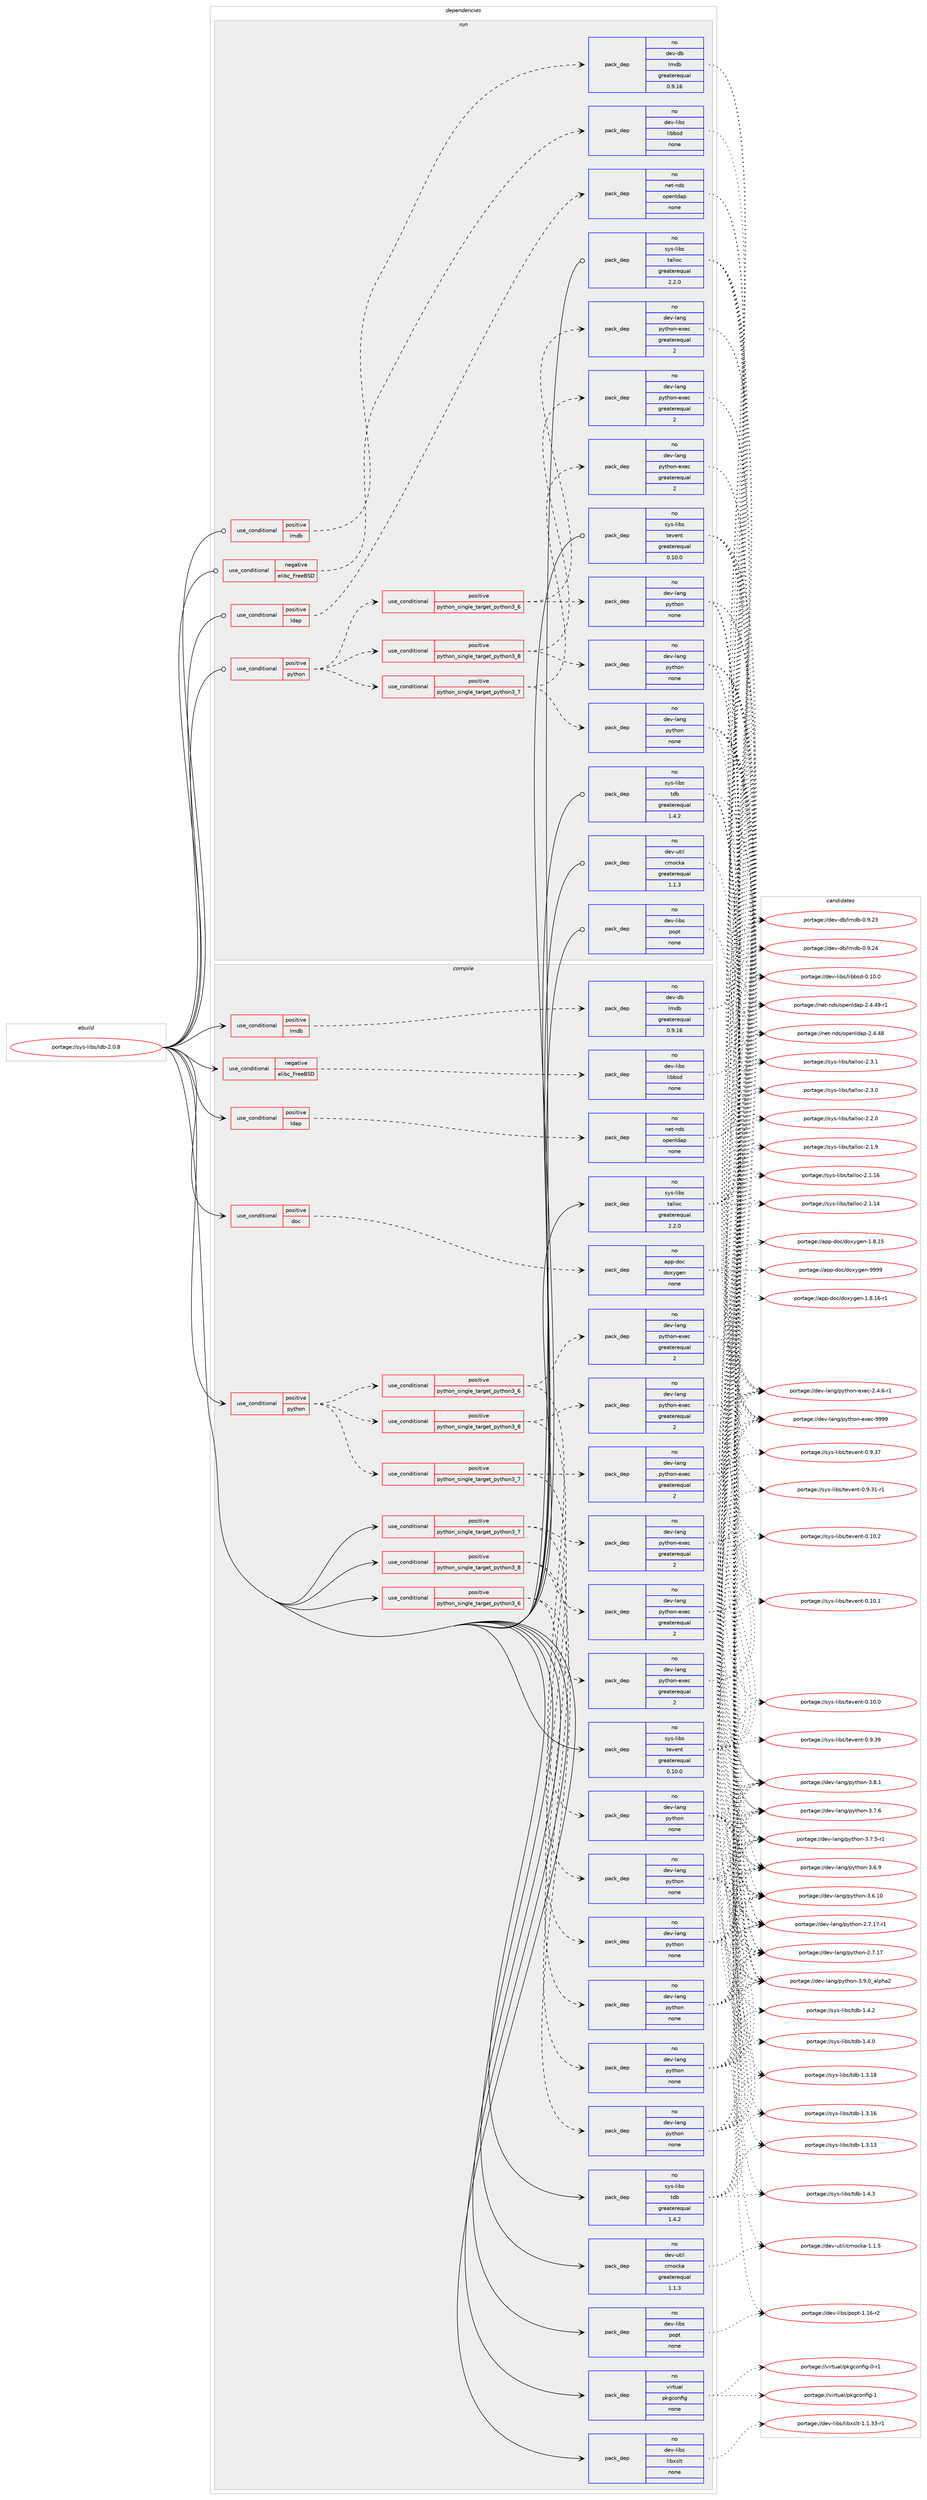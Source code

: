 digraph prolog {

# *************
# Graph options
# *************

newrank=true;
concentrate=true;
compound=true;
graph [rankdir=LR,fontname=Helvetica,fontsize=10,ranksep=1.5];#, ranksep=2.5, nodesep=0.2];
edge  [arrowhead=vee];
node  [fontname=Helvetica,fontsize=10];

# **********
# The ebuild
# **********

subgraph cluster_leftcol {
color=gray;
rank=same;
label=<<i>ebuild</i>>;
id [label="portage://sys-libs/ldb-2.0.8", color=red, width=4, href="../sys-libs/ldb-2.0.8.svg"];
}

# ****************
# The dependencies
# ****************

subgraph cluster_midcol {
color=gray;
label=<<i>dependencies</i>>;
subgraph cluster_compile {
fillcolor="#eeeeee";
style=filled;
label=<<i>compile</i>>;
subgraph cond7909 {
dependency41909 [label=<<TABLE BORDER="0" CELLBORDER="1" CELLSPACING="0" CELLPADDING="4"><TR><TD ROWSPAN="3" CELLPADDING="10">use_conditional</TD></TR><TR><TD>negative</TD></TR><TR><TD>elibc_FreeBSD</TD></TR></TABLE>>, shape=none, color=red];
subgraph pack33035 {
dependency41910 [label=<<TABLE BORDER="0" CELLBORDER="1" CELLSPACING="0" CELLPADDING="4" WIDTH="220"><TR><TD ROWSPAN="6" CELLPADDING="30">pack_dep</TD></TR><TR><TD WIDTH="110">no</TD></TR><TR><TD>dev-libs</TD></TR><TR><TD>libbsd</TD></TR><TR><TD>none</TD></TR><TR><TD></TD></TR></TABLE>>, shape=none, color=blue];
}
dependency41909:e -> dependency41910:w [weight=20,style="dashed",arrowhead="vee"];
}
id:e -> dependency41909:w [weight=20,style="solid",arrowhead="vee"];
subgraph cond7910 {
dependency41911 [label=<<TABLE BORDER="0" CELLBORDER="1" CELLSPACING="0" CELLPADDING="4"><TR><TD ROWSPAN="3" CELLPADDING="10">use_conditional</TD></TR><TR><TD>positive</TD></TR><TR><TD>doc</TD></TR></TABLE>>, shape=none, color=red];
subgraph pack33036 {
dependency41912 [label=<<TABLE BORDER="0" CELLBORDER="1" CELLSPACING="0" CELLPADDING="4" WIDTH="220"><TR><TD ROWSPAN="6" CELLPADDING="30">pack_dep</TD></TR><TR><TD WIDTH="110">no</TD></TR><TR><TD>app-doc</TD></TR><TR><TD>doxygen</TD></TR><TR><TD>none</TD></TR><TR><TD></TD></TR></TABLE>>, shape=none, color=blue];
}
dependency41911:e -> dependency41912:w [weight=20,style="dashed",arrowhead="vee"];
}
id:e -> dependency41911:w [weight=20,style="solid",arrowhead="vee"];
subgraph cond7911 {
dependency41913 [label=<<TABLE BORDER="0" CELLBORDER="1" CELLSPACING="0" CELLPADDING="4"><TR><TD ROWSPAN="3" CELLPADDING="10">use_conditional</TD></TR><TR><TD>positive</TD></TR><TR><TD>ldap</TD></TR></TABLE>>, shape=none, color=red];
subgraph pack33037 {
dependency41914 [label=<<TABLE BORDER="0" CELLBORDER="1" CELLSPACING="0" CELLPADDING="4" WIDTH="220"><TR><TD ROWSPAN="6" CELLPADDING="30">pack_dep</TD></TR><TR><TD WIDTH="110">no</TD></TR><TR><TD>net-nds</TD></TR><TR><TD>openldap</TD></TR><TR><TD>none</TD></TR><TR><TD></TD></TR></TABLE>>, shape=none, color=blue];
}
dependency41913:e -> dependency41914:w [weight=20,style="dashed",arrowhead="vee"];
}
id:e -> dependency41913:w [weight=20,style="solid",arrowhead="vee"];
subgraph cond7912 {
dependency41915 [label=<<TABLE BORDER="0" CELLBORDER="1" CELLSPACING="0" CELLPADDING="4"><TR><TD ROWSPAN="3" CELLPADDING="10">use_conditional</TD></TR><TR><TD>positive</TD></TR><TR><TD>lmdb</TD></TR></TABLE>>, shape=none, color=red];
subgraph pack33038 {
dependency41916 [label=<<TABLE BORDER="0" CELLBORDER="1" CELLSPACING="0" CELLPADDING="4" WIDTH="220"><TR><TD ROWSPAN="6" CELLPADDING="30">pack_dep</TD></TR><TR><TD WIDTH="110">no</TD></TR><TR><TD>dev-db</TD></TR><TR><TD>lmdb</TD></TR><TR><TD>greaterequal</TD></TR><TR><TD>0.9.16</TD></TR></TABLE>>, shape=none, color=blue];
}
dependency41915:e -> dependency41916:w [weight=20,style="dashed",arrowhead="vee"];
}
id:e -> dependency41915:w [weight=20,style="solid",arrowhead="vee"];
subgraph cond7913 {
dependency41917 [label=<<TABLE BORDER="0" CELLBORDER="1" CELLSPACING="0" CELLPADDING="4"><TR><TD ROWSPAN="3" CELLPADDING="10">use_conditional</TD></TR><TR><TD>positive</TD></TR><TR><TD>python</TD></TR></TABLE>>, shape=none, color=red];
subgraph cond7914 {
dependency41918 [label=<<TABLE BORDER="0" CELLBORDER="1" CELLSPACING="0" CELLPADDING="4"><TR><TD ROWSPAN="3" CELLPADDING="10">use_conditional</TD></TR><TR><TD>positive</TD></TR><TR><TD>python_single_target_python3_6</TD></TR></TABLE>>, shape=none, color=red];
subgraph pack33039 {
dependency41919 [label=<<TABLE BORDER="0" CELLBORDER="1" CELLSPACING="0" CELLPADDING="4" WIDTH="220"><TR><TD ROWSPAN="6" CELLPADDING="30">pack_dep</TD></TR><TR><TD WIDTH="110">no</TD></TR><TR><TD>dev-lang</TD></TR><TR><TD>python</TD></TR><TR><TD>none</TD></TR><TR><TD></TD></TR></TABLE>>, shape=none, color=blue];
}
dependency41918:e -> dependency41919:w [weight=20,style="dashed",arrowhead="vee"];
subgraph pack33040 {
dependency41920 [label=<<TABLE BORDER="0" CELLBORDER="1" CELLSPACING="0" CELLPADDING="4" WIDTH="220"><TR><TD ROWSPAN="6" CELLPADDING="30">pack_dep</TD></TR><TR><TD WIDTH="110">no</TD></TR><TR><TD>dev-lang</TD></TR><TR><TD>python-exec</TD></TR><TR><TD>greaterequal</TD></TR><TR><TD>2</TD></TR></TABLE>>, shape=none, color=blue];
}
dependency41918:e -> dependency41920:w [weight=20,style="dashed",arrowhead="vee"];
}
dependency41917:e -> dependency41918:w [weight=20,style="dashed",arrowhead="vee"];
subgraph cond7915 {
dependency41921 [label=<<TABLE BORDER="0" CELLBORDER="1" CELLSPACING="0" CELLPADDING="4"><TR><TD ROWSPAN="3" CELLPADDING="10">use_conditional</TD></TR><TR><TD>positive</TD></TR><TR><TD>python_single_target_python3_7</TD></TR></TABLE>>, shape=none, color=red];
subgraph pack33041 {
dependency41922 [label=<<TABLE BORDER="0" CELLBORDER="1" CELLSPACING="0" CELLPADDING="4" WIDTH="220"><TR><TD ROWSPAN="6" CELLPADDING="30">pack_dep</TD></TR><TR><TD WIDTH="110">no</TD></TR><TR><TD>dev-lang</TD></TR><TR><TD>python</TD></TR><TR><TD>none</TD></TR><TR><TD></TD></TR></TABLE>>, shape=none, color=blue];
}
dependency41921:e -> dependency41922:w [weight=20,style="dashed",arrowhead="vee"];
subgraph pack33042 {
dependency41923 [label=<<TABLE BORDER="0" CELLBORDER="1" CELLSPACING="0" CELLPADDING="4" WIDTH="220"><TR><TD ROWSPAN="6" CELLPADDING="30">pack_dep</TD></TR><TR><TD WIDTH="110">no</TD></TR><TR><TD>dev-lang</TD></TR><TR><TD>python-exec</TD></TR><TR><TD>greaterequal</TD></TR><TR><TD>2</TD></TR></TABLE>>, shape=none, color=blue];
}
dependency41921:e -> dependency41923:w [weight=20,style="dashed",arrowhead="vee"];
}
dependency41917:e -> dependency41921:w [weight=20,style="dashed",arrowhead="vee"];
subgraph cond7916 {
dependency41924 [label=<<TABLE BORDER="0" CELLBORDER="1" CELLSPACING="0" CELLPADDING="4"><TR><TD ROWSPAN="3" CELLPADDING="10">use_conditional</TD></TR><TR><TD>positive</TD></TR><TR><TD>python_single_target_python3_8</TD></TR></TABLE>>, shape=none, color=red];
subgraph pack33043 {
dependency41925 [label=<<TABLE BORDER="0" CELLBORDER="1" CELLSPACING="0" CELLPADDING="4" WIDTH="220"><TR><TD ROWSPAN="6" CELLPADDING="30">pack_dep</TD></TR><TR><TD WIDTH="110">no</TD></TR><TR><TD>dev-lang</TD></TR><TR><TD>python</TD></TR><TR><TD>none</TD></TR><TR><TD></TD></TR></TABLE>>, shape=none, color=blue];
}
dependency41924:e -> dependency41925:w [weight=20,style="dashed",arrowhead="vee"];
subgraph pack33044 {
dependency41926 [label=<<TABLE BORDER="0" CELLBORDER="1" CELLSPACING="0" CELLPADDING="4" WIDTH="220"><TR><TD ROWSPAN="6" CELLPADDING="30">pack_dep</TD></TR><TR><TD WIDTH="110">no</TD></TR><TR><TD>dev-lang</TD></TR><TR><TD>python-exec</TD></TR><TR><TD>greaterequal</TD></TR><TR><TD>2</TD></TR></TABLE>>, shape=none, color=blue];
}
dependency41924:e -> dependency41926:w [weight=20,style="dashed",arrowhead="vee"];
}
dependency41917:e -> dependency41924:w [weight=20,style="dashed",arrowhead="vee"];
}
id:e -> dependency41917:w [weight=20,style="solid",arrowhead="vee"];
subgraph cond7917 {
dependency41927 [label=<<TABLE BORDER="0" CELLBORDER="1" CELLSPACING="0" CELLPADDING="4"><TR><TD ROWSPAN="3" CELLPADDING="10">use_conditional</TD></TR><TR><TD>positive</TD></TR><TR><TD>python_single_target_python3_6</TD></TR></TABLE>>, shape=none, color=red];
subgraph pack33045 {
dependency41928 [label=<<TABLE BORDER="0" CELLBORDER="1" CELLSPACING="0" CELLPADDING="4" WIDTH="220"><TR><TD ROWSPAN="6" CELLPADDING="30">pack_dep</TD></TR><TR><TD WIDTH="110">no</TD></TR><TR><TD>dev-lang</TD></TR><TR><TD>python</TD></TR><TR><TD>none</TD></TR><TR><TD></TD></TR></TABLE>>, shape=none, color=blue];
}
dependency41927:e -> dependency41928:w [weight=20,style="dashed",arrowhead="vee"];
subgraph pack33046 {
dependency41929 [label=<<TABLE BORDER="0" CELLBORDER="1" CELLSPACING="0" CELLPADDING="4" WIDTH="220"><TR><TD ROWSPAN="6" CELLPADDING="30">pack_dep</TD></TR><TR><TD WIDTH="110">no</TD></TR><TR><TD>dev-lang</TD></TR><TR><TD>python-exec</TD></TR><TR><TD>greaterequal</TD></TR><TR><TD>2</TD></TR></TABLE>>, shape=none, color=blue];
}
dependency41927:e -> dependency41929:w [weight=20,style="dashed",arrowhead="vee"];
}
id:e -> dependency41927:w [weight=20,style="solid",arrowhead="vee"];
subgraph cond7918 {
dependency41930 [label=<<TABLE BORDER="0" CELLBORDER="1" CELLSPACING="0" CELLPADDING="4"><TR><TD ROWSPAN="3" CELLPADDING="10">use_conditional</TD></TR><TR><TD>positive</TD></TR><TR><TD>python_single_target_python3_7</TD></TR></TABLE>>, shape=none, color=red];
subgraph pack33047 {
dependency41931 [label=<<TABLE BORDER="0" CELLBORDER="1" CELLSPACING="0" CELLPADDING="4" WIDTH="220"><TR><TD ROWSPAN="6" CELLPADDING="30">pack_dep</TD></TR><TR><TD WIDTH="110">no</TD></TR><TR><TD>dev-lang</TD></TR><TR><TD>python</TD></TR><TR><TD>none</TD></TR><TR><TD></TD></TR></TABLE>>, shape=none, color=blue];
}
dependency41930:e -> dependency41931:w [weight=20,style="dashed",arrowhead="vee"];
subgraph pack33048 {
dependency41932 [label=<<TABLE BORDER="0" CELLBORDER="1" CELLSPACING="0" CELLPADDING="4" WIDTH="220"><TR><TD ROWSPAN="6" CELLPADDING="30">pack_dep</TD></TR><TR><TD WIDTH="110">no</TD></TR><TR><TD>dev-lang</TD></TR><TR><TD>python-exec</TD></TR><TR><TD>greaterequal</TD></TR><TR><TD>2</TD></TR></TABLE>>, shape=none, color=blue];
}
dependency41930:e -> dependency41932:w [weight=20,style="dashed",arrowhead="vee"];
}
id:e -> dependency41930:w [weight=20,style="solid",arrowhead="vee"];
subgraph cond7919 {
dependency41933 [label=<<TABLE BORDER="0" CELLBORDER="1" CELLSPACING="0" CELLPADDING="4"><TR><TD ROWSPAN="3" CELLPADDING="10">use_conditional</TD></TR><TR><TD>positive</TD></TR><TR><TD>python_single_target_python3_8</TD></TR></TABLE>>, shape=none, color=red];
subgraph pack33049 {
dependency41934 [label=<<TABLE BORDER="0" CELLBORDER="1" CELLSPACING="0" CELLPADDING="4" WIDTH="220"><TR><TD ROWSPAN="6" CELLPADDING="30">pack_dep</TD></TR><TR><TD WIDTH="110">no</TD></TR><TR><TD>dev-lang</TD></TR><TR><TD>python</TD></TR><TR><TD>none</TD></TR><TR><TD></TD></TR></TABLE>>, shape=none, color=blue];
}
dependency41933:e -> dependency41934:w [weight=20,style="dashed",arrowhead="vee"];
subgraph pack33050 {
dependency41935 [label=<<TABLE BORDER="0" CELLBORDER="1" CELLSPACING="0" CELLPADDING="4" WIDTH="220"><TR><TD ROWSPAN="6" CELLPADDING="30">pack_dep</TD></TR><TR><TD WIDTH="110">no</TD></TR><TR><TD>dev-lang</TD></TR><TR><TD>python-exec</TD></TR><TR><TD>greaterequal</TD></TR><TR><TD>2</TD></TR></TABLE>>, shape=none, color=blue];
}
dependency41933:e -> dependency41935:w [weight=20,style="dashed",arrowhead="vee"];
}
id:e -> dependency41933:w [weight=20,style="solid",arrowhead="vee"];
subgraph pack33051 {
dependency41936 [label=<<TABLE BORDER="0" CELLBORDER="1" CELLSPACING="0" CELLPADDING="4" WIDTH="220"><TR><TD ROWSPAN="6" CELLPADDING="30">pack_dep</TD></TR><TR><TD WIDTH="110">no</TD></TR><TR><TD>dev-libs</TD></TR><TR><TD>libxslt</TD></TR><TR><TD>none</TD></TR><TR><TD></TD></TR></TABLE>>, shape=none, color=blue];
}
id:e -> dependency41936:w [weight=20,style="solid",arrowhead="vee"];
subgraph pack33052 {
dependency41937 [label=<<TABLE BORDER="0" CELLBORDER="1" CELLSPACING="0" CELLPADDING="4" WIDTH="220"><TR><TD ROWSPAN="6" CELLPADDING="30">pack_dep</TD></TR><TR><TD WIDTH="110">no</TD></TR><TR><TD>dev-libs</TD></TR><TR><TD>popt</TD></TR><TR><TD>none</TD></TR><TR><TD></TD></TR></TABLE>>, shape=none, color=blue];
}
id:e -> dependency41937:w [weight=20,style="solid",arrowhead="vee"];
subgraph pack33053 {
dependency41938 [label=<<TABLE BORDER="0" CELLBORDER="1" CELLSPACING="0" CELLPADDING="4" WIDTH="220"><TR><TD ROWSPAN="6" CELLPADDING="30">pack_dep</TD></TR><TR><TD WIDTH="110">no</TD></TR><TR><TD>dev-util</TD></TR><TR><TD>cmocka</TD></TR><TR><TD>greaterequal</TD></TR><TR><TD>1.1.3</TD></TR></TABLE>>, shape=none, color=blue];
}
id:e -> dependency41938:w [weight=20,style="solid",arrowhead="vee"];
subgraph pack33054 {
dependency41939 [label=<<TABLE BORDER="0" CELLBORDER="1" CELLSPACING="0" CELLPADDING="4" WIDTH="220"><TR><TD ROWSPAN="6" CELLPADDING="30">pack_dep</TD></TR><TR><TD WIDTH="110">no</TD></TR><TR><TD>sys-libs</TD></TR><TR><TD>talloc</TD></TR><TR><TD>greaterequal</TD></TR><TR><TD>2.2.0</TD></TR></TABLE>>, shape=none, color=blue];
}
id:e -> dependency41939:w [weight=20,style="solid",arrowhead="vee"];
subgraph pack33055 {
dependency41940 [label=<<TABLE BORDER="0" CELLBORDER="1" CELLSPACING="0" CELLPADDING="4" WIDTH="220"><TR><TD ROWSPAN="6" CELLPADDING="30">pack_dep</TD></TR><TR><TD WIDTH="110">no</TD></TR><TR><TD>sys-libs</TD></TR><TR><TD>tdb</TD></TR><TR><TD>greaterequal</TD></TR><TR><TD>1.4.2</TD></TR></TABLE>>, shape=none, color=blue];
}
id:e -> dependency41940:w [weight=20,style="solid",arrowhead="vee"];
subgraph pack33056 {
dependency41941 [label=<<TABLE BORDER="0" CELLBORDER="1" CELLSPACING="0" CELLPADDING="4" WIDTH="220"><TR><TD ROWSPAN="6" CELLPADDING="30">pack_dep</TD></TR><TR><TD WIDTH="110">no</TD></TR><TR><TD>sys-libs</TD></TR><TR><TD>tevent</TD></TR><TR><TD>greaterequal</TD></TR><TR><TD>0.10.0</TD></TR></TABLE>>, shape=none, color=blue];
}
id:e -> dependency41941:w [weight=20,style="solid",arrowhead="vee"];
subgraph pack33057 {
dependency41942 [label=<<TABLE BORDER="0" CELLBORDER="1" CELLSPACING="0" CELLPADDING="4" WIDTH="220"><TR><TD ROWSPAN="6" CELLPADDING="30">pack_dep</TD></TR><TR><TD WIDTH="110">no</TD></TR><TR><TD>virtual</TD></TR><TR><TD>pkgconfig</TD></TR><TR><TD>none</TD></TR><TR><TD></TD></TR></TABLE>>, shape=none, color=blue];
}
id:e -> dependency41942:w [weight=20,style="solid",arrowhead="vee"];
}
subgraph cluster_compileandrun {
fillcolor="#eeeeee";
style=filled;
label=<<i>compile and run</i>>;
}
subgraph cluster_run {
fillcolor="#eeeeee";
style=filled;
label=<<i>run</i>>;
subgraph cond7920 {
dependency41943 [label=<<TABLE BORDER="0" CELLBORDER="1" CELLSPACING="0" CELLPADDING="4"><TR><TD ROWSPAN="3" CELLPADDING="10">use_conditional</TD></TR><TR><TD>negative</TD></TR><TR><TD>elibc_FreeBSD</TD></TR></TABLE>>, shape=none, color=red];
subgraph pack33058 {
dependency41944 [label=<<TABLE BORDER="0" CELLBORDER="1" CELLSPACING="0" CELLPADDING="4" WIDTH="220"><TR><TD ROWSPAN="6" CELLPADDING="30">pack_dep</TD></TR><TR><TD WIDTH="110">no</TD></TR><TR><TD>dev-libs</TD></TR><TR><TD>libbsd</TD></TR><TR><TD>none</TD></TR><TR><TD></TD></TR></TABLE>>, shape=none, color=blue];
}
dependency41943:e -> dependency41944:w [weight=20,style="dashed",arrowhead="vee"];
}
id:e -> dependency41943:w [weight=20,style="solid",arrowhead="odot"];
subgraph cond7921 {
dependency41945 [label=<<TABLE BORDER="0" CELLBORDER="1" CELLSPACING="0" CELLPADDING="4"><TR><TD ROWSPAN="3" CELLPADDING="10">use_conditional</TD></TR><TR><TD>positive</TD></TR><TR><TD>ldap</TD></TR></TABLE>>, shape=none, color=red];
subgraph pack33059 {
dependency41946 [label=<<TABLE BORDER="0" CELLBORDER="1" CELLSPACING="0" CELLPADDING="4" WIDTH="220"><TR><TD ROWSPAN="6" CELLPADDING="30">pack_dep</TD></TR><TR><TD WIDTH="110">no</TD></TR><TR><TD>net-nds</TD></TR><TR><TD>openldap</TD></TR><TR><TD>none</TD></TR><TR><TD></TD></TR></TABLE>>, shape=none, color=blue];
}
dependency41945:e -> dependency41946:w [weight=20,style="dashed",arrowhead="vee"];
}
id:e -> dependency41945:w [weight=20,style="solid",arrowhead="odot"];
subgraph cond7922 {
dependency41947 [label=<<TABLE BORDER="0" CELLBORDER="1" CELLSPACING="0" CELLPADDING="4"><TR><TD ROWSPAN="3" CELLPADDING="10">use_conditional</TD></TR><TR><TD>positive</TD></TR><TR><TD>lmdb</TD></TR></TABLE>>, shape=none, color=red];
subgraph pack33060 {
dependency41948 [label=<<TABLE BORDER="0" CELLBORDER="1" CELLSPACING="0" CELLPADDING="4" WIDTH="220"><TR><TD ROWSPAN="6" CELLPADDING="30">pack_dep</TD></TR><TR><TD WIDTH="110">no</TD></TR><TR><TD>dev-db</TD></TR><TR><TD>lmdb</TD></TR><TR><TD>greaterequal</TD></TR><TR><TD>0.9.16</TD></TR></TABLE>>, shape=none, color=blue];
}
dependency41947:e -> dependency41948:w [weight=20,style="dashed",arrowhead="vee"];
}
id:e -> dependency41947:w [weight=20,style="solid",arrowhead="odot"];
subgraph cond7923 {
dependency41949 [label=<<TABLE BORDER="0" CELLBORDER="1" CELLSPACING="0" CELLPADDING="4"><TR><TD ROWSPAN="3" CELLPADDING="10">use_conditional</TD></TR><TR><TD>positive</TD></TR><TR><TD>python</TD></TR></TABLE>>, shape=none, color=red];
subgraph cond7924 {
dependency41950 [label=<<TABLE BORDER="0" CELLBORDER="1" CELLSPACING="0" CELLPADDING="4"><TR><TD ROWSPAN="3" CELLPADDING="10">use_conditional</TD></TR><TR><TD>positive</TD></TR><TR><TD>python_single_target_python3_6</TD></TR></TABLE>>, shape=none, color=red];
subgraph pack33061 {
dependency41951 [label=<<TABLE BORDER="0" CELLBORDER="1" CELLSPACING="0" CELLPADDING="4" WIDTH="220"><TR><TD ROWSPAN="6" CELLPADDING="30">pack_dep</TD></TR><TR><TD WIDTH="110">no</TD></TR><TR><TD>dev-lang</TD></TR><TR><TD>python</TD></TR><TR><TD>none</TD></TR><TR><TD></TD></TR></TABLE>>, shape=none, color=blue];
}
dependency41950:e -> dependency41951:w [weight=20,style="dashed",arrowhead="vee"];
subgraph pack33062 {
dependency41952 [label=<<TABLE BORDER="0" CELLBORDER="1" CELLSPACING="0" CELLPADDING="4" WIDTH="220"><TR><TD ROWSPAN="6" CELLPADDING="30">pack_dep</TD></TR><TR><TD WIDTH="110">no</TD></TR><TR><TD>dev-lang</TD></TR><TR><TD>python-exec</TD></TR><TR><TD>greaterequal</TD></TR><TR><TD>2</TD></TR></TABLE>>, shape=none, color=blue];
}
dependency41950:e -> dependency41952:w [weight=20,style="dashed",arrowhead="vee"];
}
dependency41949:e -> dependency41950:w [weight=20,style="dashed",arrowhead="vee"];
subgraph cond7925 {
dependency41953 [label=<<TABLE BORDER="0" CELLBORDER="1" CELLSPACING="0" CELLPADDING="4"><TR><TD ROWSPAN="3" CELLPADDING="10">use_conditional</TD></TR><TR><TD>positive</TD></TR><TR><TD>python_single_target_python3_7</TD></TR></TABLE>>, shape=none, color=red];
subgraph pack33063 {
dependency41954 [label=<<TABLE BORDER="0" CELLBORDER="1" CELLSPACING="0" CELLPADDING="4" WIDTH="220"><TR><TD ROWSPAN="6" CELLPADDING="30">pack_dep</TD></TR><TR><TD WIDTH="110">no</TD></TR><TR><TD>dev-lang</TD></TR><TR><TD>python</TD></TR><TR><TD>none</TD></TR><TR><TD></TD></TR></TABLE>>, shape=none, color=blue];
}
dependency41953:e -> dependency41954:w [weight=20,style="dashed",arrowhead="vee"];
subgraph pack33064 {
dependency41955 [label=<<TABLE BORDER="0" CELLBORDER="1" CELLSPACING="0" CELLPADDING="4" WIDTH="220"><TR><TD ROWSPAN="6" CELLPADDING="30">pack_dep</TD></TR><TR><TD WIDTH="110">no</TD></TR><TR><TD>dev-lang</TD></TR><TR><TD>python-exec</TD></TR><TR><TD>greaterequal</TD></TR><TR><TD>2</TD></TR></TABLE>>, shape=none, color=blue];
}
dependency41953:e -> dependency41955:w [weight=20,style="dashed",arrowhead="vee"];
}
dependency41949:e -> dependency41953:w [weight=20,style="dashed",arrowhead="vee"];
subgraph cond7926 {
dependency41956 [label=<<TABLE BORDER="0" CELLBORDER="1" CELLSPACING="0" CELLPADDING="4"><TR><TD ROWSPAN="3" CELLPADDING="10">use_conditional</TD></TR><TR><TD>positive</TD></TR><TR><TD>python_single_target_python3_8</TD></TR></TABLE>>, shape=none, color=red];
subgraph pack33065 {
dependency41957 [label=<<TABLE BORDER="0" CELLBORDER="1" CELLSPACING="0" CELLPADDING="4" WIDTH="220"><TR><TD ROWSPAN="6" CELLPADDING="30">pack_dep</TD></TR><TR><TD WIDTH="110">no</TD></TR><TR><TD>dev-lang</TD></TR><TR><TD>python</TD></TR><TR><TD>none</TD></TR><TR><TD></TD></TR></TABLE>>, shape=none, color=blue];
}
dependency41956:e -> dependency41957:w [weight=20,style="dashed",arrowhead="vee"];
subgraph pack33066 {
dependency41958 [label=<<TABLE BORDER="0" CELLBORDER="1" CELLSPACING="0" CELLPADDING="4" WIDTH="220"><TR><TD ROWSPAN="6" CELLPADDING="30">pack_dep</TD></TR><TR><TD WIDTH="110">no</TD></TR><TR><TD>dev-lang</TD></TR><TR><TD>python-exec</TD></TR><TR><TD>greaterequal</TD></TR><TR><TD>2</TD></TR></TABLE>>, shape=none, color=blue];
}
dependency41956:e -> dependency41958:w [weight=20,style="dashed",arrowhead="vee"];
}
dependency41949:e -> dependency41956:w [weight=20,style="dashed",arrowhead="vee"];
}
id:e -> dependency41949:w [weight=20,style="solid",arrowhead="odot"];
subgraph pack33067 {
dependency41959 [label=<<TABLE BORDER="0" CELLBORDER="1" CELLSPACING="0" CELLPADDING="4" WIDTH="220"><TR><TD ROWSPAN="6" CELLPADDING="30">pack_dep</TD></TR><TR><TD WIDTH="110">no</TD></TR><TR><TD>dev-libs</TD></TR><TR><TD>popt</TD></TR><TR><TD>none</TD></TR><TR><TD></TD></TR></TABLE>>, shape=none, color=blue];
}
id:e -> dependency41959:w [weight=20,style="solid",arrowhead="odot"];
subgraph pack33068 {
dependency41960 [label=<<TABLE BORDER="0" CELLBORDER="1" CELLSPACING="0" CELLPADDING="4" WIDTH="220"><TR><TD ROWSPAN="6" CELLPADDING="30">pack_dep</TD></TR><TR><TD WIDTH="110">no</TD></TR><TR><TD>dev-util</TD></TR><TR><TD>cmocka</TD></TR><TR><TD>greaterequal</TD></TR><TR><TD>1.1.3</TD></TR></TABLE>>, shape=none, color=blue];
}
id:e -> dependency41960:w [weight=20,style="solid",arrowhead="odot"];
subgraph pack33069 {
dependency41961 [label=<<TABLE BORDER="0" CELLBORDER="1" CELLSPACING="0" CELLPADDING="4" WIDTH="220"><TR><TD ROWSPAN="6" CELLPADDING="30">pack_dep</TD></TR><TR><TD WIDTH="110">no</TD></TR><TR><TD>sys-libs</TD></TR><TR><TD>talloc</TD></TR><TR><TD>greaterequal</TD></TR><TR><TD>2.2.0</TD></TR></TABLE>>, shape=none, color=blue];
}
id:e -> dependency41961:w [weight=20,style="solid",arrowhead="odot"];
subgraph pack33070 {
dependency41962 [label=<<TABLE BORDER="0" CELLBORDER="1" CELLSPACING="0" CELLPADDING="4" WIDTH="220"><TR><TD ROWSPAN="6" CELLPADDING="30">pack_dep</TD></TR><TR><TD WIDTH="110">no</TD></TR><TR><TD>sys-libs</TD></TR><TR><TD>tdb</TD></TR><TR><TD>greaterequal</TD></TR><TR><TD>1.4.2</TD></TR></TABLE>>, shape=none, color=blue];
}
id:e -> dependency41962:w [weight=20,style="solid",arrowhead="odot"];
subgraph pack33071 {
dependency41963 [label=<<TABLE BORDER="0" CELLBORDER="1" CELLSPACING="0" CELLPADDING="4" WIDTH="220"><TR><TD ROWSPAN="6" CELLPADDING="30">pack_dep</TD></TR><TR><TD WIDTH="110">no</TD></TR><TR><TD>sys-libs</TD></TR><TR><TD>tevent</TD></TR><TR><TD>greaterequal</TD></TR><TR><TD>0.10.0</TD></TR></TABLE>>, shape=none, color=blue];
}
id:e -> dependency41963:w [weight=20,style="solid",arrowhead="odot"];
}
}

# **************
# The candidates
# **************

subgraph cluster_choices {
rank=same;
color=gray;
label=<<i>candidates</i>>;

subgraph choice33035 {
color=black;
nodesep=1;
choice100101118451081059811547108105989811510045484649484648 [label="portage://dev-libs/libbsd-0.10.0", color=red, width=4,href="../dev-libs/libbsd-0.10.0.svg"];
dependency41910:e -> choice100101118451081059811547108105989811510045484649484648:w [style=dotted,weight="100"];
}
subgraph choice33036 {
color=black;
nodesep=1;
choice971121124510011199471001111201211031011104557575757 [label="portage://app-doc/doxygen-9999", color=red, width=4,href="../app-doc/doxygen-9999.svg"];
choice97112112451001119947100111120121103101110454946564649544511449 [label="portage://app-doc/doxygen-1.8.16-r1", color=red, width=4,href="../app-doc/doxygen-1.8.16-r1.svg"];
choice9711211245100111994710011112012110310111045494656464953 [label="portage://app-doc/doxygen-1.8.15", color=red, width=4,href="../app-doc/doxygen-1.8.15.svg"];
dependency41912:e -> choice971121124510011199471001111201211031011104557575757:w [style=dotted,weight="100"];
dependency41912:e -> choice97112112451001119947100111120121103101110454946564649544511449:w [style=dotted,weight="100"];
dependency41912:e -> choice9711211245100111994710011112012110310111045494656464953:w [style=dotted,weight="100"];
}
subgraph choice33037 {
color=black;
nodesep=1;
choice110101116451101001154711111210111010810097112455046524652574511449 [label="portage://net-nds/openldap-2.4.49-r1", color=red, width=4,href="../net-nds/openldap-2.4.49-r1.svg"];
choice11010111645110100115471111121011101081009711245504652465256 [label="portage://net-nds/openldap-2.4.48", color=red, width=4,href="../net-nds/openldap-2.4.48.svg"];
dependency41914:e -> choice110101116451101001154711111210111010810097112455046524652574511449:w [style=dotted,weight="100"];
dependency41914:e -> choice11010111645110100115471111121011101081009711245504652465256:w [style=dotted,weight="100"];
}
subgraph choice33038 {
color=black;
nodesep=1;
choice1001011184510098471081091009845484657465052 [label="portage://dev-db/lmdb-0.9.24", color=red, width=4,href="../dev-db/lmdb-0.9.24.svg"];
choice1001011184510098471081091009845484657465051 [label="portage://dev-db/lmdb-0.9.23", color=red, width=4,href="../dev-db/lmdb-0.9.23.svg"];
dependency41916:e -> choice1001011184510098471081091009845484657465052:w [style=dotted,weight="100"];
dependency41916:e -> choice1001011184510098471081091009845484657465051:w [style=dotted,weight="100"];
}
subgraph choice33039 {
color=black;
nodesep=1;
choice10010111845108971101034711212111610411111045514657464895971081121049750 [label="portage://dev-lang/python-3.9.0_alpha2", color=red, width=4,href="../dev-lang/python-3.9.0_alpha2.svg"];
choice100101118451089711010347112121116104111110455146564649 [label="portage://dev-lang/python-3.8.1", color=red, width=4,href="../dev-lang/python-3.8.1.svg"];
choice100101118451089711010347112121116104111110455146554654 [label="portage://dev-lang/python-3.7.6", color=red, width=4,href="../dev-lang/python-3.7.6.svg"];
choice1001011184510897110103471121211161041111104551465546534511449 [label="portage://dev-lang/python-3.7.5-r1", color=red, width=4,href="../dev-lang/python-3.7.5-r1.svg"];
choice100101118451089711010347112121116104111110455146544657 [label="portage://dev-lang/python-3.6.9", color=red, width=4,href="../dev-lang/python-3.6.9.svg"];
choice10010111845108971101034711212111610411111045514654464948 [label="portage://dev-lang/python-3.6.10", color=red, width=4,href="../dev-lang/python-3.6.10.svg"];
choice100101118451089711010347112121116104111110455046554649554511449 [label="portage://dev-lang/python-2.7.17-r1", color=red, width=4,href="../dev-lang/python-2.7.17-r1.svg"];
choice10010111845108971101034711212111610411111045504655464955 [label="portage://dev-lang/python-2.7.17", color=red, width=4,href="../dev-lang/python-2.7.17.svg"];
dependency41919:e -> choice10010111845108971101034711212111610411111045514657464895971081121049750:w [style=dotted,weight="100"];
dependency41919:e -> choice100101118451089711010347112121116104111110455146564649:w [style=dotted,weight="100"];
dependency41919:e -> choice100101118451089711010347112121116104111110455146554654:w [style=dotted,weight="100"];
dependency41919:e -> choice1001011184510897110103471121211161041111104551465546534511449:w [style=dotted,weight="100"];
dependency41919:e -> choice100101118451089711010347112121116104111110455146544657:w [style=dotted,weight="100"];
dependency41919:e -> choice10010111845108971101034711212111610411111045514654464948:w [style=dotted,weight="100"];
dependency41919:e -> choice100101118451089711010347112121116104111110455046554649554511449:w [style=dotted,weight="100"];
dependency41919:e -> choice10010111845108971101034711212111610411111045504655464955:w [style=dotted,weight="100"];
}
subgraph choice33040 {
color=black;
nodesep=1;
choice10010111845108971101034711212111610411111045101120101994557575757 [label="portage://dev-lang/python-exec-9999", color=red, width=4,href="../dev-lang/python-exec-9999.svg"];
choice10010111845108971101034711212111610411111045101120101994550465246544511449 [label="portage://dev-lang/python-exec-2.4.6-r1", color=red, width=4,href="../dev-lang/python-exec-2.4.6-r1.svg"];
dependency41920:e -> choice10010111845108971101034711212111610411111045101120101994557575757:w [style=dotted,weight="100"];
dependency41920:e -> choice10010111845108971101034711212111610411111045101120101994550465246544511449:w [style=dotted,weight="100"];
}
subgraph choice33041 {
color=black;
nodesep=1;
choice10010111845108971101034711212111610411111045514657464895971081121049750 [label="portage://dev-lang/python-3.9.0_alpha2", color=red, width=4,href="../dev-lang/python-3.9.0_alpha2.svg"];
choice100101118451089711010347112121116104111110455146564649 [label="portage://dev-lang/python-3.8.1", color=red, width=4,href="../dev-lang/python-3.8.1.svg"];
choice100101118451089711010347112121116104111110455146554654 [label="portage://dev-lang/python-3.7.6", color=red, width=4,href="../dev-lang/python-3.7.6.svg"];
choice1001011184510897110103471121211161041111104551465546534511449 [label="portage://dev-lang/python-3.7.5-r1", color=red, width=4,href="../dev-lang/python-3.7.5-r1.svg"];
choice100101118451089711010347112121116104111110455146544657 [label="portage://dev-lang/python-3.6.9", color=red, width=4,href="../dev-lang/python-3.6.9.svg"];
choice10010111845108971101034711212111610411111045514654464948 [label="portage://dev-lang/python-3.6.10", color=red, width=4,href="../dev-lang/python-3.6.10.svg"];
choice100101118451089711010347112121116104111110455046554649554511449 [label="portage://dev-lang/python-2.7.17-r1", color=red, width=4,href="../dev-lang/python-2.7.17-r1.svg"];
choice10010111845108971101034711212111610411111045504655464955 [label="portage://dev-lang/python-2.7.17", color=red, width=4,href="../dev-lang/python-2.7.17.svg"];
dependency41922:e -> choice10010111845108971101034711212111610411111045514657464895971081121049750:w [style=dotted,weight="100"];
dependency41922:e -> choice100101118451089711010347112121116104111110455146564649:w [style=dotted,weight="100"];
dependency41922:e -> choice100101118451089711010347112121116104111110455146554654:w [style=dotted,weight="100"];
dependency41922:e -> choice1001011184510897110103471121211161041111104551465546534511449:w [style=dotted,weight="100"];
dependency41922:e -> choice100101118451089711010347112121116104111110455146544657:w [style=dotted,weight="100"];
dependency41922:e -> choice10010111845108971101034711212111610411111045514654464948:w [style=dotted,weight="100"];
dependency41922:e -> choice100101118451089711010347112121116104111110455046554649554511449:w [style=dotted,weight="100"];
dependency41922:e -> choice10010111845108971101034711212111610411111045504655464955:w [style=dotted,weight="100"];
}
subgraph choice33042 {
color=black;
nodesep=1;
choice10010111845108971101034711212111610411111045101120101994557575757 [label="portage://dev-lang/python-exec-9999", color=red, width=4,href="../dev-lang/python-exec-9999.svg"];
choice10010111845108971101034711212111610411111045101120101994550465246544511449 [label="portage://dev-lang/python-exec-2.4.6-r1", color=red, width=4,href="../dev-lang/python-exec-2.4.6-r1.svg"];
dependency41923:e -> choice10010111845108971101034711212111610411111045101120101994557575757:w [style=dotted,weight="100"];
dependency41923:e -> choice10010111845108971101034711212111610411111045101120101994550465246544511449:w [style=dotted,weight="100"];
}
subgraph choice33043 {
color=black;
nodesep=1;
choice10010111845108971101034711212111610411111045514657464895971081121049750 [label="portage://dev-lang/python-3.9.0_alpha2", color=red, width=4,href="../dev-lang/python-3.9.0_alpha2.svg"];
choice100101118451089711010347112121116104111110455146564649 [label="portage://dev-lang/python-3.8.1", color=red, width=4,href="../dev-lang/python-3.8.1.svg"];
choice100101118451089711010347112121116104111110455146554654 [label="portage://dev-lang/python-3.7.6", color=red, width=4,href="../dev-lang/python-3.7.6.svg"];
choice1001011184510897110103471121211161041111104551465546534511449 [label="portage://dev-lang/python-3.7.5-r1", color=red, width=4,href="../dev-lang/python-3.7.5-r1.svg"];
choice100101118451089711010347112121116104111110455146544657 [label="portage://dev-lang/python-3.6.9", color=red, width=4,href="../dev-lang/python-3.6.9.svg"];
choice10010111845108971101034711212111610411111045514654464948 [label="portage://dev-lang/python-3.6.10", color=red, width=4,href="../dev-lang/python-3.6.10.svg"];
choice100101118451089711010347112121116104111110455046554649554511449 [label="portage://dev-lang/python-2.7.17-r1", color=red, width=4,href="../dev-lang/python-2.7.17-r1.svg"];
choice10010111845108971101034711212111610411111045504655464955 [label="portage://dev-lang/python-2.7.17", color=red, width=4,href="../dev-lang/python-2.7.17.svg"];
dependency41925:e -> choice10010111845108971101034711212111610411111045514657464895971081121049750:w [style=dotted,weight="100"];
dependency41925:e -> choice100101118451089711010347112121116104111110455146564649:w [style=dotted,weight="100"];
dependency41925:e -> choice100101118451089711010347112121116104111110455146554654:w [style=dotted,weight="100"];
dependency41925:e -> choice1001011184510897110103471121211161041111104551465546534511449:w [style=dotted,weight="100"];
dependency41925:e -> choice100101118451089711010347112121116104111110455146544657:w [style=dotted,weight="100"];
dependency41925:e -> choice10010111845108971101034711212111610411111045514654464948:w [style=dotted,weight="100"];
dependency41925:e -> choice100101118451089711010347112121116104111110455046554649554511449:w [style=dotted,weight="100"];
dependency41925:e -> choice10010111845108971101034711212111610411111045504655464955:w [style=dotted,weight="100"];
}
subgraph choice33044 {
color=black;
nodesep=1;
choice10010111845108971101034711212111610411111045101120101994557575757 [label="portage://dev-lang/python-exec-9999", color=red, width=4,href="../dev-lang/python-exec-9999.svg"];
choice10010111845108971101034711212111610411111045101120101994550465246544511449 [label="portage://dev-lang/python-exec-2.4.6-r1", color=red, width=4,href="../dev-lang/python-exec-2.4.6-r1.svg"];
dependency41926:e -> choice10010111845108971101034711212111610411111045101120101994557575757:w [style=dotted,weight="100"];
dependency41926:e -> choice10010111845108971101034711212111610411111045101120101994550465246544511449:w [style=dotted,weight="100"];
}
subgraph choice33045 {
color=black;
nodesep=1;
choice10010111845108971101034711212111610411111045514657464895971081121049750 [label="portage://dev-lang/python-3.9.0_alpha2", color=red, width=4,href="../dev-lang/python-3.9.0_alpha2.svg"];
choice100101118451089711010347112121116104111110455146564649 [label="portage://dev-lang/python-3.8.1", color=red, width=4,href="../dev-lang/python-3.8.1.svg"];
choice100101118451089711010347112121116104111110455146554654 [label="portage://dev-lang/python-3.7.6", color=red, width=4,href="../dev-lang/python-3.7.6.svg"];
choice1001011184510897110103471121211161041111104551465546534511449 [label="portage://dev-lang/python-3.7.5-r1", color=red, width=4,href="../dev-lang/python-3.7.5-r1.svg"];
choice100101118451089711010347112121116104111110455146544657 [label="portage://dev-lang/python-3.6.9", color=red, width=4,href="../dev-lang/python-3.6.9.svg"];
choice10010111845108971101034711212111610411111045514654464948 [label="portage://dev-lang/python-3.6.10", color=red, width=4,href="../dev-lang/python-3.6.10.svg"];
choice100101118451089711010347112121116104111110455046554649554511449 [label="portage://dev-lang/python-2.7.17-r1", color=red, width=4,href="../dev-lang/python-2.7.17-r1.svg"];
choice10010111845108971101034711212111610411111045504655464955 [label="portage://dev-lang/python-2.7.17", color=red, width=4,href="../dev-lang/python-2.7.17.svg"];
dependency41928:e -> choice10010111845108971101034711212111610411111045514657464895971081121049750:w [style=dotted,weight="100"];
dependency41928:e -> choice100101118451089711010347112121116104111110455146564649:w [style=dotted,weight="100"];
dependency41928:e -> choice100101118451089711010347112121116104111110455146554654:w [style=dotted,weight="100"];
dependency41928:e -> choice1001011184510897110103471121211161041111104551465546534511449:w [style=dotted,weight="100"];
dependency41928:e -> choice100101118451089711010347112121116104111110455146544657:w [style=dotted,weight="100"];
dependency41928:e -> choice10010111845108971101034711212111610411111045514654464948:w [style=dotted,weight="100"];
dependency41928:e -> choice100101118451089711010347112121116104111110455046554649554511449:w [style=dotted,weight="100"];
dependency41928:e -> choice10010111845108971101034711212111610411111045504655464955:w [style=dotted,weight="100"];
}
subgraph choice33046 {
color=black;
nodesep=1;
choice10010111845108971101034711212111610411111045101120101994557575757 [label="portage://dev-lang/python-exec-9999", color=red, width=4,href="../dev-lang/python-exec-9999.svg"];
choice10010111845108971101034711212111610411111045101120101994550465246544511449 [label="portage://dev-lang/python-exec-2.4.6-r1", color=red, width=4,href="../dev-lang/python-exec-2.4.6-r1.svg"];
dependency41929:e -> choice10010111845108971101034711212111610411111045101120101994557575757:w [style=dotted,weight="100"];
dependency41929:e -> choice10010111845108971101034711212111610411111045101120101994550465246544511449:w [style=dotted,weight="100"];
}
subgraph choice33047 {
color=black;
nodesep=1;
choice10010111845108971101034711212111610411111045514657464895971081121049750 [label="portage://dev-lang/python-3.9.0_alpha2", color=red, width=4,href="../dev-lang/python-3.9.0_alpha2.svg"];
choice100101118451089711010347112121116104111110455146564649 [label="portage://dev-lang/python-3.8.1", color=red, width=4,href="../dev-lang/python-3.8.1.svg"];
choice100101118451089711010347112121116104111110455146554654 [label="portage://dev-lang/python-3.7.6", color=red, width=4,href="../dev-lang/python-3.7.6.svg"];
choice1001011184510897110103471121211161041111104551465546534511449 [label="portage://dev-lang/python-3.7.5-r1", color=red, width=4,href="../dev-lang/python-3.7.5-r1.svg"];
choice100101118451089711010347112121116104111110455146544657 [label="portage://dev-lang/python-3.6.9", color=red, width=4,href="../dev-lang/python-3.6.9.svg"];
choice10010111845108971101034711212111610411111045514654464948 [label="portage://dev-lang/python-3.6.10", color=red, width=4,href="../dev-lang/python-3.6.10.svg"];
choice100101118451089711010347112121116104111110455046554649554511449 [label="portage://dev-lang/python-2.7.17-r1", color=red, width=4,href="../dev-lang/python-2.7.17-r1.svg"];
choice10010111845108971101034711212111610411111045504655464955 [label="portage://dev-lang/python-2.7.17", color=red, width=4,href="../dev-lang/python-2.7.17.svg"];
dependency41931:e -> choice10010111845108971101034711212111610411111045514657464895971081121049750:w [style=dotted,weight="100"];
dependency41931:e -> choice100101118451089711010347112121116104111110455146564649:w [style=dotted,weight="100"];
dependency41931:e -> choice100101118451089711010347112121116104111110455146554654:w [style=dotted,weight="100"];
dependency41931:e -> choice1001011184510897110103471121211161041111104551465546534511449:w [style=dotted,weight="100"];
dependency41931:e -> choice100101118451089711010347112121116104111110455146544657:w [style=dotted,weight="100"];
dependency41931:e -> choice10010111845108971101034711212111610411111045514654464948:w [style=dotted,weight="100"];
dependency41931:e -> choice100101118451089711010347112121116104111110455046554649554511449:w [style=dotted,weight="100"];
dependency41931:e -> choice10010111845108971101034711212111610411111045504655464955:w [style=dotted,weight="100"];
}
subgraph choice33048 {
color=black;
nodesep=1;
choice10010111845108971101034711212111610411111045101120101994557575757 [label="portage://dev-lang/python-exec-9999", color=red, width=4,href="../dev-lang/python-exec-9999.svg"];
choice10010111845108971101034711212111610411111045101120101994550465246544511449 [label="portage://dev-lang/python-exec-2.4.6-r1", color=red, width=4,href="../dev-lang/python-exec-2.4.6-r1.svg"];
dependency41932:e -> choice10010111845108971101034711212111610411111045101120101994557575757:w [style=dotted,weight="100"];
dependency41932:e -> choice10010111845108971101034711212111610411111045101120101994550465246544511449:w [style=dotted,weight="100"];
}
subgraph choice33049 {
color=black;
nodesep=1;
choice10010111845108971101034711212111610411111045514657464895971081121049750 [label="portage://dev-lang/python-3.9.0_alpha2", color=red, width=4,href="../dev-lang/python-3.9.0_alpha2.svg"];
choice100101118451089711010347112121116104111110455146564649 [label="portage://dev-lang/python-3.8.1", color=red, width=4,href="../dev-lang/python-3.8.1.svg"];
choice100101118451089711010347112121116104111110455146554654 [label="portage://dev-lang/python-3.7.6", color=red, width=4,href="../dev-lang/python-3.7.6.svg"];
choice1001011184510897110103471121211161041111104551465546534511449 [label="portage://dev-lang/python-3.7.5-r1", color=red, width=4,href="../dev-lang/python-3.7.5-r1.svg"];
choice100101118451089711010347112121116104111110455146544657 [label="portage://dev-lang/python-3.6.9", color=red, width=4,href="../dev-lang/python-3.6.9.svg"];
choice10010111845108971101034711212111610411111045514654464948 [label="portage://dev-lang/python-3.6.10", color=red, width=4,href="../dev-lang/python-3.6.10.svg"];
choice100101118451089711010347112121116104111110455046554649554511449 [label="portage://dev-lang/python-2.7.17-r1", color=red, width=4,href="../dev-lang/python-2.7.17-r1.svg"];
choice10010111845108971101034711212111610411111045504655464955 [label="portage://dev-lang/python-2.7.17", color=red, width=4,href="../dev-lang/python-2.7.17.svg"];
dependency41934:e -> choice10010111845108971101034711212111610411111045514657464895971081121049750:w [style=dotted,weight="100"];
dependency41934:e -> choice100101118451089711010347112121116104111110455146564649:w [style=dotted,weight="100"];
dependency41934:e -> choice100101118451089711010347112121116104111110455146554654:w [style=dotted,weight="100"];
dependency41934:e -> choice1001011184510897110103471121211161041111104551465546534511449:w [style=dotted,weight="100"];
dependency41934:e -> choice100101118451089711010347112121116104111110455146544657:w [style=dotted,weight="100"];
dependency41934:e -> choice10010111845108971101034711212111610411111045514654464948:w [style=dotted,weight="100"];
dependency41934:e -> choice100101118451089711010347112121116104111110455046554649554511449:w [style=dotted,weight="100"];
dependency41934:e -> choice10010111845108971101034711212111610411111045504655464955:w [style=dotted,weight="100"];
}
subgraph choice33050 {
color=black;
nodesep=1;
choice10010111845108971101034711212111610411111045101120101994557575757 [label="portage://dev-lang/python-exec-9999", color=red, width=4,href="../dev-lang/python-exec-9999.svg"];
choice10010111845108971101034711212111610411111045101120101994550465246544511449 [label="portage://dev-lang/python-exec-2.4.6-r1", color=red, width=4,href="../dev-lang/python-exec-2.4.6-r1.svg"];
dependency41935:e -> choice10010111845108971101034711212111610411111045101120101994557575757:w [style=dotted,weight="100"];
dependency41935:e -> choice10010111845108971101034711212111610411111045101120101994550465246544511449:w [style=dotted,weight="100"];
}
subgraph choice33051 {
color=black;
nodesep=1;
choice10010111845108105981154710810598120115108116454946494651514511449 [label="portage://dev-libs/libxslt-1.1.33-r1", color=red, width=4,href="../dev-libs/libxslt-1.1.33-r1.svg"];
dependency41936:e -> choice10010111845108105981154710810598120115108116454946494651514511449:w [style=dotted,weight="100"];
}
subgraph choice33052 {
color=black;
nodesep=1;
choice10010111845108105981154711211111211645494649544511450 [label="portage://dev-libs/popt-1.16-r2", color=red, width=4,href="../dev-libs/popt-1.16-r2.svg"];
dependency41937:e -> choice10010111845108105981154711211111211645494649544511450:w [style=dotted,weight="100"];
}
subgraph choice33053 {
color=black;
nodesep=1;
choice1001011184511711610510847991091119910797454946494653 [label="portage://dev-util/cmocka-1.1.5", color=red, width=4,href="../dev-util/cmocka-1.1.5.svg"];
dependency41938:e -> choice1001011184511711610510847991091119910797454946494653:w [style=dotted,weight="100"];
}
subgraph choice33054 {
color=black;
nodesep=1;
choice1151211154510810598115471169710810811199455046514649 [label="portage://sys-libs/talloc-2.3.1", color=red, width=4,href="../sys-libs/talloc-2.3.1.svg"];
choice1151211154510810598115471169710810811199455046514648 [label="portage://sys-libs/talloc-2.3.0", color=red, width=4,href="../sys-libs/talloc-2.3.0.svg"];
choice1151211154510810598115471169710810811199455046504648 [label="portage://sys-libs/talloc-2.2.0", color=red, width=4,href="../sys-libs/talloc-2.2.0.svg"];
choice1151211154510810598115471169710810811199455046494657 [label="portage://sys-libs/talloc-2.1.9", color=red, width=4,href="../sys-libs/talloc-2.1.9.svg"];
choice115121115451081059811547116971081081119945504649464954 [label="portage://sys-libs/talloc-2.1.16", color=red, width=4,href="../sys-libs/talloc-2.1.16.svg"];
choice115121115451081059811547116971081081119945504649464952 [label="portage://sys-libs/talloc-2.1.14", color=red, width=4,href="../sys-libs/talloc-2.1.14.svg"];
dependency41939:e -> choice1151211154510810598115471169710810811199455046514649:w [style=dotted,weight="100"];
dependency41939:e -> choice1151211154510810598115471169710810811199455046514648:w [style=dotted,weight="100"];
dependency41939:e -> choice1151211154510810598115471169710810811199455046504648:w [style=dotted,weight="100"];
dependency41939:e -> choice1151211154510810598115471169710810811199455046494657:w [style=dotted,weight="100"];
dependency41939:e -> choice115121115451081059811547116971081081119945504649464954:w [style=dotted,weight="100"];
dependency41939:e -> choice115121115451081059811547116971081081119945504649464952:w [style=dotted,weight="100"];
}
subgraph choice33055 {
color=black;
nodesep=1;
choice11512111545108105981154711610098454946524651 [label="portage://sys-libs/tdb-1.4.3", color=red, width=4,href="../sys-libs/tdb-1.4.3.svg"];
choice11512111545108105981154711610098454946524650 [label="portage://sys-libs/tdb-1.4.2", color=red, width=4,href="../sys-libs/tdb-1.4.2.svg"];
choice11512111545108105981154711610098454946524648 [label="portage://sys-libs/tdb-1.4.0", color=red, width=4,href="../sys-libs/tdb-1.4.0.svg"];
choice1151211154510810598115471161009845494651464956 [label="portage://sys-libs/tdb-1.3.18", color=red, width=4,href="../sys-libs/tdb-1.3.18.svg"];
choice1151211154510810598115471161009845494651464954 [label="portage://sys-libs/tdb-1.3.16", color=red, width=4,href="../sys-libs/tdb-1.3.16.svg"];
choice1151211154510810598115471161009845494651464951 [label="portage://sys-libs/tdb-1.3.13", color=red, width=4,href="../sys-libs/tdb-1.3.13.svg"];
dependency41940:e -> choice11512111545108105981154711610098454946524651:w [style=dotted,weight="100"];
dependency41940:e -> choice11512111545108105981154711610098454946524650:w [style=dotted,weight="100"];
dependency41940:e -> choice11512111545108105981154711610098454946524648:w [style=dotted,weight="100"];
dependency41940:e -> choice1151211154510810598115471161009845494651464956:w [style=dotted,weight="100"];
dependency41940:e -> choice1151211154510810598115471161009845494651464954:w [style=dotted,weight="100"];
dependency41940:e -> choice1151211154510810598115471161009845494651464951:w [style=dotted,weight="100"];
}
subgraph choice33056 {
color=black;
nodesep=1;
choice11512111545108105981154711610111810111011645484657465157 [label="portage://sys-libs/tevent-0.9.39", color=red, width=4,href="../sys-libs/tevent-0.9.39.svg"];
choice11512111545108105981154711610111810111011645484657465155 [label="portage://sys-libs/tevent-0.9.37", color=red, width=4,href="../sys-libs/tevent-0.9.37.svg"];
choice115121115451081059811547116101118101110116454846574651494511449 [label="portage://sys-libs/tevent-0.9.31-r1", color=red, width=4,href="../sys-libs/tevent-0.9.31-r1.svg"];
choice11512111545108105981154711610111810111011645484649484650 [label="portage://sys-libs/tevent-0.10.2", color=red, width=4,href="../sys-libs/tevent-0.10.2.svg"];
choice11512111545108105981154711610111810111011645484649484649 [label="portage://sys-libs/tevent-0.10.1", color=red, width=4,href="../sys-libs/tevent-0.10.1.svg"];
choice11512111545108105981154711610111810111011645484649484648 [label="portage://sys-libs/tevent-0.10.0", color=red, width=4,href="../sys-libs/tevent-0.10.0.svg"];
dependency41941:e -> choice11512111545108105981154711610111810111011645484657465157:w [style=dotted,weight="100"];
dependency41941:e -> choice11512111545108105981154711610111810111011645484657465155:w [style=dotted,weight="100"];
dependency41941:e -> choice115121115451081059811547116101118101110116454846574651494511449:w [style=dotted,weight="100"];
dependency41941:e -> choice11512111545108105981154711610111810111011645484649484650:w [style=dotted,weight="100"];
dependency41941:e -> choice11512111545108105981154711610111810111011645484649484649:w [style=dotted,weight="100"];
dependency41941:e -> choice11512111545108105981154711610111810111011645484649484648:w [style=dotted,weight="100"];
}
subgraph choice33057 {
color=black;
nodesep=1;
choice1181051141161179710847112107103991111101021051034549 [label="portage://virtual/pkgconfig-1", color=red, width=4,href="../virtual/pkgconfig-1.svg"];
choice11810511411611797108471121071039911111010210510345484511449 [label="portage://virtual/pkgconfig-0-r1", color=red, width=4,href="../virtual/pkgconfig-0-r1.svg"];
dependency41942:e -> choice1181051141161179710847112107103991111101021051034549:w [style=dotted,weight="100"];
dependency41942:e -> choice11810511411611797108471121071039911111010210510345484511449:w [style=dotted,weight="100"];
}
subgraph choice33058 {
color=black;
nodesep=1;
choice100101118451081059811547108105989811510045484649484648 [label="portage://dev-libs/libbsd-0.10.0", color=red, width=4,href="../dev-libs/libbsd-0.10.0.svg"];
dependency41944:e -> choice100101118451081059811547108105989811510045484649484648:w [style=dotted,weight="100"];
}
subgraph choice33059 {
color=black;
nodesep=1;
choice110101116451101001154711111210111010810097112455046524652574511449 [label="portage://net-nds/openldap-2.4.49-r1", color=red, width=4,href="../net-nds/openldap-2.4.49-r1.svg"];
choice11010111645110100115471111121011101081009711245504652465256 [label="portage://net-nds/openldap-2.4.48", color=red, width=4,href="../net-nds/openldap-2.4.48.svg"];
dependency41946:e -> choice110101116451101001154711111210111010810097112455046524652574511449:w [style=dotted,weight="100"];
dependency41946:e -> choice11010111645110100115471111121011101081009711245504652465256:w [style=dotted,weight="100"];
}
subgraph choice33060 {
color=black;
nodesep=1;
choice1001011184510098471081091009845484657465052 [label="portage://dev-db/lmdb-0.9.24", color=red, width=4,href="../dev-db/lmdb-0.9.24.svg"];
choice1001011184510098471081091009845484657465051 [label="portage://dev-db/lmdb-0.9.23", color=red, width=4,href="../dev-db/lmdb-0.9.23.svg"];
dependency41948:e -> choice1001011184510098471081091009845484657465052:w [style=dotted,weight="100"];
dependency41948:e -> choice1001011184510098471081091009845484657465051:w [style=dotted,weight="100"];
}
subgraph choice33061 {
color=black;
nodesep=1;
choice10010111845108971101034711212111610411111045514657464895971081121049750 [label="portage://dev-lang/python-3.9.0_alpha2", color=red, width=4,href="../dev-lang/python-3.9.0_alpha2.svg"];
choice100101118451089711010347112121116104111110455146564649 [label="portage://dev-lang/python-3.8.1", color=red, width=4,href="../dev-lang/python-3.8.1.svg"];
choice100101118451089711010347112121116104111110455146554654 [label="portage://dev-lang/python-3.7.6", color=red, width=4,href="../dev-lang/python-3.7.6.svg"];
choice1001011184510897110103471121211161041111104551465546534511449 [label="portage://dev-lang/python-3.7.5-r1", color=red, width=4,href="../dev-lang/python-3.7.5-r1.svg"];
choice100101118451089711010347112121116104111110455146544657 [label="portage://dev-lang/python-3.6.9", color=red, width=4,href="../dev-lang/python-3.6.9.svg"];
choice10010111845108971101034711212111610411111045514654464948 [label="portage://dev-lang/python-3.6.10", color=red, width=4,href="../dev-lang/python-3.6.10.svg"];
choice100101118451089711010347112121116104111110455046554649554511449 [label="portage://dev-lang/python-2.7.17-r1", color=red, width=4,href="../dev-lang/python-2.7.17-r1.svg"];
choice10010111845108971101034711212111610411111045504655464955 [label="portage://dev-lang/python-2.7.17", color=red, width=4,href="../dev-lang/python-2.7.17.svg"];
dependency41951:e -> choice10010111845108971101034711212111610411111045514657464895971081121049750:w [style=dotted,weight="100"];
dependency41951:e -> choice100101118451089711010347112121116104111110455146564649:w [style=dotted,weight="100"];
dependency41951:e -> choice100101118451089711010347112121116104111110455146554654:w [style=dotted,weight="100"];
dependency41951:e -> choice1001011184510897110103471121211161041111104551465546534511449:w [style=dotted,weight="100"];
dependency41951:e -> choice100101118451089711010347112121116104111110455146544657:w [style=dotted,weight="100"];
dependency41951:e -> choice10010111845108971101034711212111610411111045514654464948:w [style=dotted,weight="100"];
dependency41951:e -> choice100101118451089711010347112121116104111110455046554649554511449:w [style=dotted,weight="100"];
dependency41951:e -> choice10010111845108971101034711212111610411111045504655464955:w [style=dotted,weight="100"];
}
subgraph choice33062 {
color=black;
nodesep=1;
choice10010111845108971101034711212111610411111045101120101994557575757 [label="portage://dev-lang/python-exec-9999", color=red, width=4,href="../dev-lang/python-exec-9999.svg"];
choice10010111845108971101034711212111610411111045101120101994550465246544511449 [label="portage://dev-lang/python-exec-2.4.6-r1", color=red, width=4,href="../dev-lang/python-exec-2.4.6-r1.svg"];
dependency41952:e -> choice10010111845108971101034711212111610411111045101120101994557575757:w [style=dotted,weight="100"];
dependency41952:e -> choice10010111845108971101034711212111610411111045101120101994550465246544511449:w [style=dotted,weight="100"];
}
subgraph choice33063 {
color=black;
nodesep=1;
choice10010111845108971101034711212111610411111045514657464895971081121049750 [label="portage://dev-lang/python-3.9.0_alpha2", color=red, width=4,href="../dev-lang/python-3.9.0_alpha2.svg"];
choice100101118451089711010347112121116104111110455146564649 [label="portage://dev-lang/python-3.8.1", color=red, width=4,href="../dev-lang/python-3.8.1.svg"];
choice100101118451089711010347112121116104111110455146554654 [label="portage://dev-lang/python-3.7.6", color=red, width=4,href="../dev-lang/python-3.7.6.svg"];
choice1001011184510897110103471121211161041111104551465546534511449 [label="portage://dev-lang/python-3.7.5-r1", color=red, width=4,href="../dev-lang/python-3.7.5-r1.svg"];
choice100101118451089711010347112121116104111110455146544657 [label="portage://dev-lang/python-3.6.9", color=red, width=4,href="../dev-lang/python-3.6.9.svg"];
choice10010111845108971101034711212111610411111045514654464948 [label="portage://dev-lang/python-3.6.10", color=red, width=4,href="../dev-lang/python-3.6.10.svg"];
choice100101118451089711010347112121116104111110455046554649554511449 [label="portage://dev-lang/python-2.7.17-r1", color=red, width=4,href="../dev-lang/python-2.7.17-r1.svg"];
choice10010111845108971101034711212111610411111045504655464955 [label="portage://dev-lang/python-2.7.17", color=red, width=4,href="../dev-lang/python-2.7.17.svg"];
dependency41954:e -> choice10010111845108971101034711212111610411111045514657464895971081121049750:w [style=dotted,weight="100"];
dependency41954:e -> choice100101118451089711010347112121116104111110455146564649:w [style=dotted,weight="100"];
dependency41954:e -> choice100101118451089711010347112121116104111110455146554654:w [style=dotted,weight="100"];
dependency41954:e -> choice1001011184510897110103471121211161041111104551465546534511449:w [style=dotted,weight="100"];
dependency41954:e -> choice100101118451089711010347112121116104111110455146544657:w [style=dotted,weight="100"];
dependency41954:e -> choice10010111845108971101034711212111610411111045514654464948:w [style=dotted,weight="100"];
dependency41954:e -> choice100101118451089711010347112121116104111110455046554649554511449:w [style=dotted,weight="100"];
dependency41954:e -> choice10010111845108971101034711212111610411111045504655464955:w [style=dotted,weight="100"];
}
subgraph choice33064 {
color=black;
nodesep=1;
choice10010111845108971101034711212111610411111045101120101994557575757 [label="portage://dev-lang/python-exec-9999", color=red, width=4,href="../dev-lang/python-exec-9999.svg"];
choice10010111845108971101034711212111610411111045101120101994550465246544511449 [label="portage://dev-lang/python-exec-2.4.6-r1", color=red, width=4,href="../dev-lang/python-exec-2.4.6-r1.svg"];
dependency41955:e -> choice10010111845108971101034711212111610411111045101120101994557575757:w [style=dotted,weight="100"];
dependency41955:e -> choice10010111845108971101034711212111610411111045101120101994550465246544511449:w [style=dotted,weight="100"];
}
subgraph choice33065 {
color=black;
nodesep=1;
choice10010111845108971101034711212111610411111045514657464895971081121049750 [label="portage://dev-lang/python-3.9.0_alpha2", color=red, width=4,href="../dev-lang/python-3.9.0_alpha2.svg"];
choice100101118451089711010347112121116104111110455146564649 [label="portage://dev-lang/python-3.8.1", color=red, width=4,href="../dev-lang/python-3.8.1.svg"];
choice100101118451089711010347112121116104111110455146554654 [label="portage://dev-lang/python-3.7.6", color=red, width=4,href="../dev-lang/python-3.7.6.svg"];
choice1001011184510897110103471121211161041111104551465546534511449 [label="portage://dev-lang/python-3.7.5-r1", color=red, width=4,href="../dev-lang/python-3.7.5-r1.svg"];
choice100101118451089711010347112121116104111110455146544657 [label="portage://dev-lang/python-3.6.9", color=red, width=4,href="../dev-lang/python-3.6.9.svg"];
choice10010111845108971101034711212111610411111045514654464948 [label="portage://dev-lang/python-3.6.10", color=red, width=4,href="../dev-lang/python-3.6.10.svg"];
choice100101118451089711010347112121116104111110455046554649554511449 [label="portage://dev-lang/python-2.7.17-r1", color=red, width=4,href="../dev-lang/python-2.7.17-r1.svg"];
choice10010111845108971101034711212111610411111045504655464955 [label="portage://dev-lang/python-2.7.17", color=red, width=4,href="../dev-lang/python-2.7.17.svg"];
dependency41957:e -> choice10010111845108971101034711212111610411111045514657464895971081121049750:w [style=dotted,weight="100"];
dependency41957:e -> choice100101118451089711010347112121116104111110455146564649:w [style=dotted,weight="100"];
dependency41957:e -> choice100101118451089711010347112121116104111110455146554654:w [style=dotted,weight="100"];
dependency41957:e -> choice1001011184510897110103471121211161041111104551465546534511449:w [style=dotted,weight="100"];
dependency41957:e -> choice100101118451089711010347112121116104111110455146544657:w [style=dotted,weight="100"];
dependency41957:e -> choice10010111845108971101034711212111610411111045514654464948:w [style=dotted,weight="100"];
dependency41957:e -> choice100101118451089711010347112121116104111110455046554649554511449:w [style=dotted,weight="100"];
dependency41957:e -> choice10010111845108971101034711212111610411111045504655464955:w [style=dotted,weight="100"];
}
subgraph choice33066 {
color=black;
nodesep=1;
choice10010111845108971101034711212111610411111045101120101994557575757 [label="portage://dev-lang/python-exec-9999", color=red, width=4,href="../dev-lang/python-exec-9999.svg"];
choice10010111845108971101034711212111610411111045101120101994550465246544511449 [label="portage://dev-lang/python-exec-2.4.6-r1", color=red, width=4,href="../dev-lang/python-exec-2.4.6-r1.svg"];
dependency41958:e -> choice10010111845108971101034711212111610411111045101120101994557575757:w [style=dotted,weight="100"];
dependency41958:e -> choice10010111845108971101034711212111610411111045101120101994550465246544511449:w [style=dotted,weight="100"];
}
subgraph choice33067 {
color=black;
nodesep=1;
choice10010111845108105981154711211111211645494649544511450 [label="portage://dev-libs/popt-1.16-r2", color=red, width=4,href="../dev-libs/popt-1.16-r2.svg"];
dependency41959:e -> choice10010111845108105981154711211111211645494649544511450:w [style=dotted,weight="100"];
}
subgraph choice33068 {
color=black;
nodesep=1;
choice1001011184511711610510847991091119910797454946494653 [label="portage://dev-util/cmocka-1.1.5", color=red, width=4,href="../dev-util/cmocka-1.1.5.svg"];
dependency41960:e -> choice1001011184511711610510847991091119910797454946494653:w [style=dotted,weight="100"];
}
subgraph choice33069 {
color=black;
nodesep=1;
choice1151211154510810598115471169710810811199455046514649 [label="portage://sys-libs/talloc-2.3.1", color=red, width=4,href="../sys-libs/talloc-2.3.1.svg"];
choice1151211154510810598115471169710810811199455046514648 [label="portage://sys-libs/talloc-2.3.0", color=red, width=4,href="../sys-libs/talloc-2.3.0.svg"];
choice1151211154510810598115471169710810811199455046504648 [label="portage://sys-libs/talloc-2.2.0", color=red, width=4,href="../sys-libs/talloc-2.2.0.svg"];
choice1151211154510810598115471169710810811199455046494657 [label="portage://sys-libs/talloc-2.1.9", color=red, width=4,href="../sys-libs/talloc-2.1.9.svg"];
choice115121115451081059811547116971081081119945504649464954 [label="portage://sys-libs/talloc-2.1.16", color=red, width=4,href="../sys-libs/talloc-2.1.16.svg"];
choice115121115451081059811547116971081081119945504649464952 [label="portage://sys-libs/talloc-2.1.14", color=red, width=4,href="../sys-libs/talloc-2.1.14.svg"];
dependency41961:e -> choice1151211154510810598115471169710810811199455046514649:w [style=dotted,weight="100"];
dependency41961:e -> choice1151211154510810598115471169710810811199455046514648:w [style=dotted,weight="100"];
dependency41961:e -> choice1151211154510810598115471169710810811199455046504648:w [style=dotted,weight="100"];
dependency41961:e -> choice1151211154510810598115471169710810811199455046494657:w [style=dotted,weight="100"];
dependency41961:e -> choice115121115451081059811547116971081081119945504649464954:w [style=dotted,weight="100"];
dependency41961:e -> choice115121115451081059811547116971081081119945504649464952:w [style=dotted,weight="100"];
}
subgraph choice33070 {
color=black;
nodesep=1;
choice11512111545108105981154711610098454946524651 [label="portage://sys-libs/tdb-1.4.3", color=red, width=4,href="../sys-libs/tdb-1.4.3.svg"];
choice11512111545108105981154711610098454946524650 [label="portage://sys-libs/tdb-1.4.2", color=red, width=4,href="../sys-libs/tdb-1.4.2.svg"];
choice11512111545108105981154711610098454946524648 [label="portage://sys-libs/tdb-1.4.0", color=red, width=4,href="../sys-libs/tdb-1.4.0.svg"];
choice1151211154510810598115471161009845494651464956 [label="portage://sys-libs/tdb-1.3.18", color=red, width=4,href="../sys-libs/tdb-1.3.18.svg"];
choice1151211154510810598115471161009845494651464954 [label="portage://sys-libs/tdb-1.3.16", color=red, width=4,href="../sys-libs/tdb-1.3.16.svg"];
choice1151211154510810598115471161009845494651464951 [label="portage://sys-libs/tdb-1.3.13", color=red, width=4,href="../sys-libs/tdb-1.3.13.svg"];
dependency41962:e -> choice11512111545108105981154711610098454946524651:w [style=dotted,weight="100"];
dependency41962:e -> choice11512111545108105981154711610098454946524650:w [style=dotted,weight="100"];
dependency41962:e -> choice11512111545108105981154711610098454946524648:w [style=dotted,weight="100"];
dependency41962:e -> choice1151211154510810598115471161009845494651464956:w [style=dotted,weight="100"];
dependency41962:e -> choice1151211154510810598115471161009845494651464954:w [style=dotted,weight="100"];
dependency41962:e -> choice1151211154510810598115471161009845494651464951:w [style=dotted,weight="100"];
}
subgraph choice33071 {
color=black;
nodesep=1;
choice11512111545108105981154711610111810111011645484657465157 [label="portage://sys-libs/tevent-0.9.39", color=red, width=4,href="../sys-libs/tevent-0.9.39.svg"];
choice11512111545108105981154711610111810111011645484657465155 [label="portage://sys-libs/tevent-0.9.37", color=red, width=4,href="../sys-libs/tevent-0.9.37.svg"];
choice115121115451081059811547116101118101110116454846574651494511449 [label="portage://sys-libs/tevent-0.9.31-r1", color=red, width=4,href="../sys-libs/tevent-0.9.31-r1.svg"];
choice11512111545108105981154711610111810111011645484649484650 [label="portage://sys-libs/tevent-0.10.2", color=red, width=4,href="../sys-libs/tevent-0.10.2.svg"];
choice11512111545108105981154711610111810111011645484649484649 [label="portage://sys-libs/tevent-0.10.1", color=red, width=4,href="../sys-libs/tevent-0.10.1.svg"];
choice11512111545108105981154711610111810111011645484649484648 [label="portage://sys-libs/tevent-0.10.0", color=red, width=4,href="../sys-libs/tevent-0.10.0.svg"];
dependency41963:e -> choice11512111545108105981154711610111810111011645484657465157:w [style=dotted,weight="100"];
dependency41963:e -> choice11512111545108105981154711610111810111011645484657465155:w [style=dotted,weight="100"];
dependency41963:e -> choice115121115451081059811547116101118101110116454846574651494511449:w [style=dotted,weight="100"];
dependency41963:e -> choice11512111545108105981154711610111810111011645484649484650:w [style=dotted,weight="100"];
dependency41963:e -> choice11512111545108105981154711610111810111011645484649484649:w [style=dotted,weight="100"];
dependency41963:e -> choice11512111545108105981154711610111810111011645484649484648:w [style=dotted,weight="100"];
}
}

}

